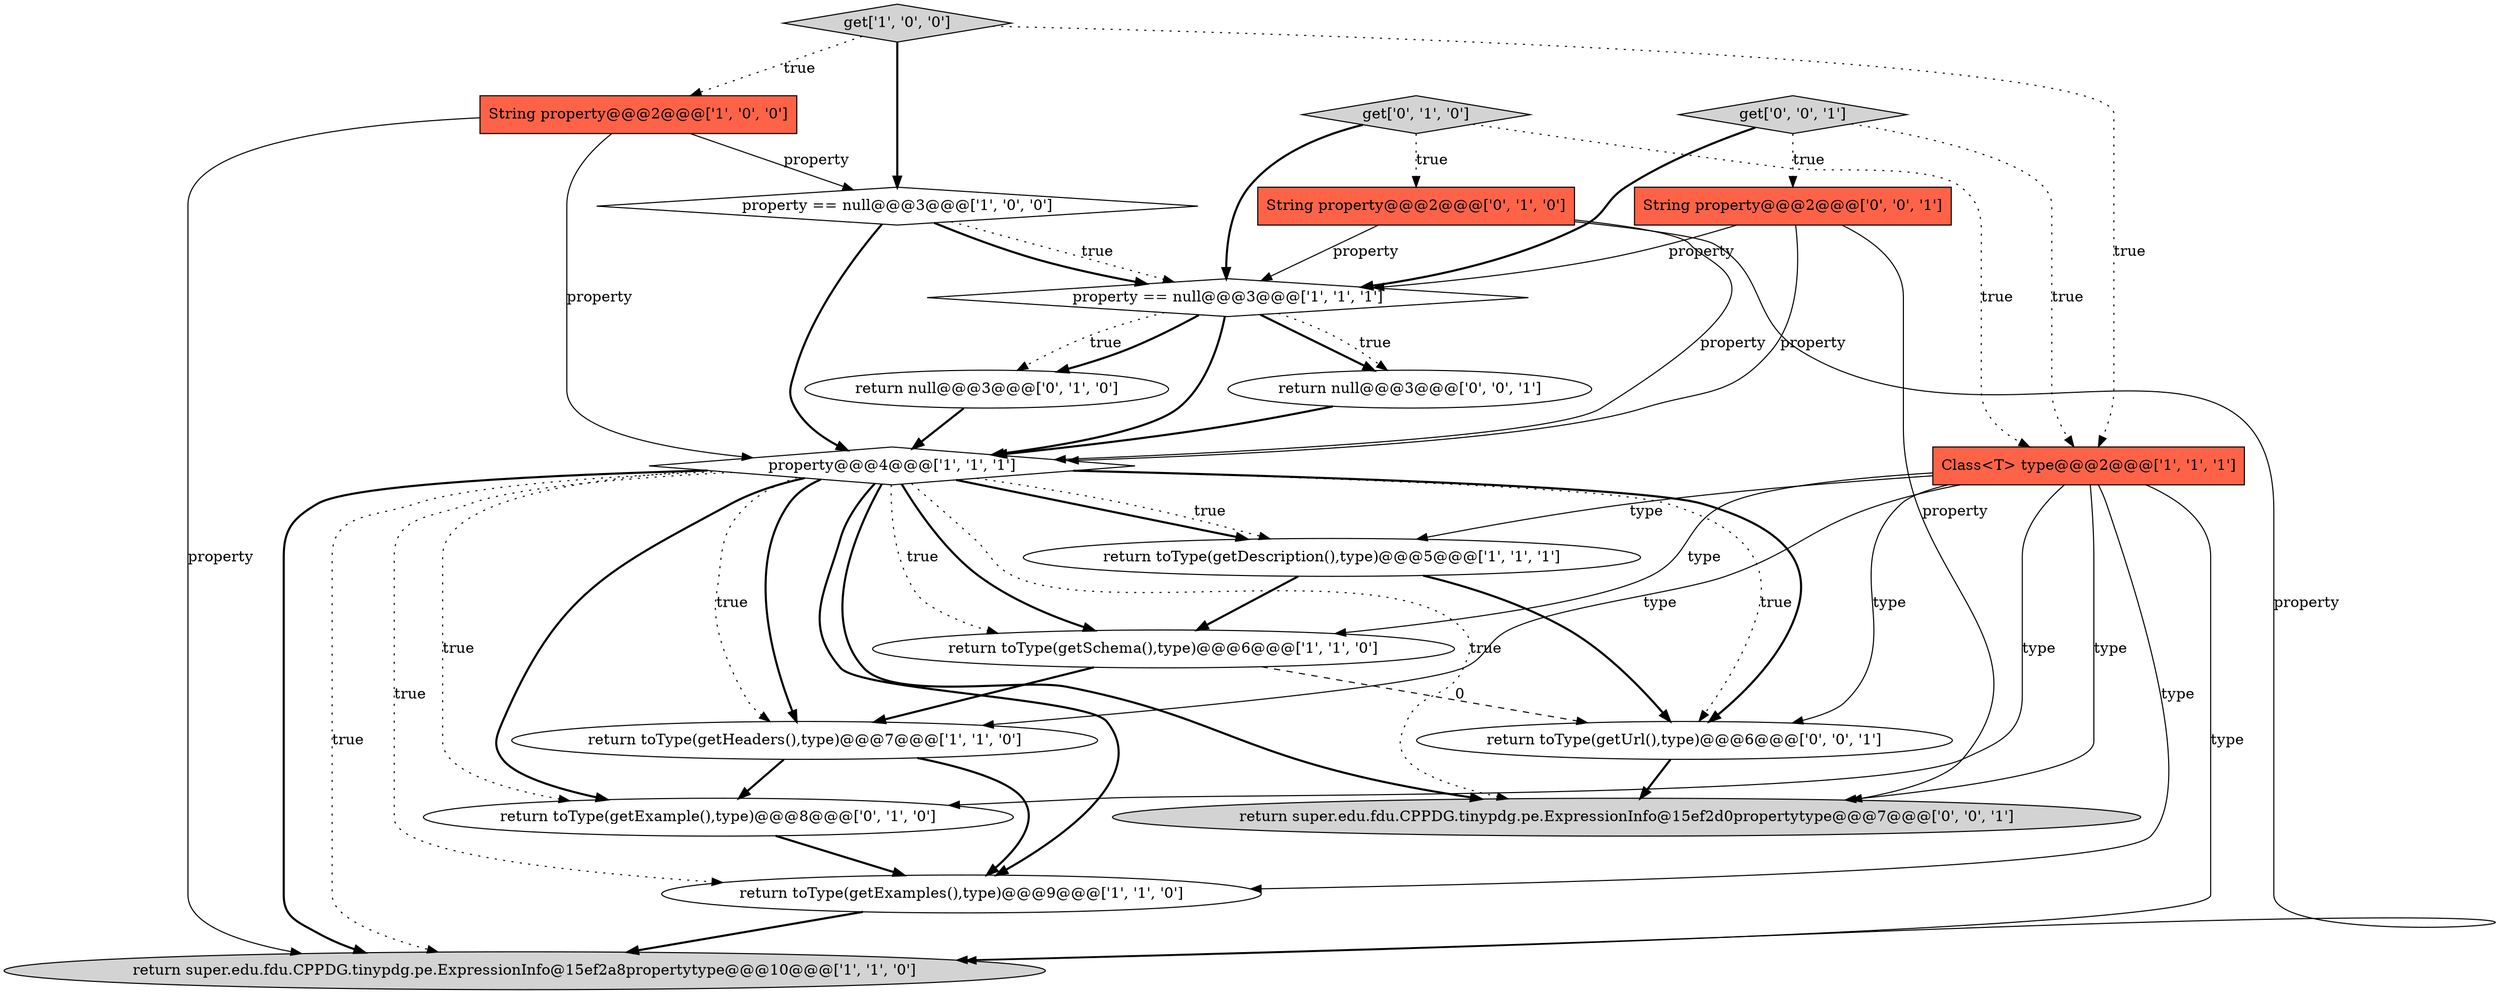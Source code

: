 digraph {
15 [style = filled, label = "get['0', '0', '1']", fillcolor = lightgray, shape = diamond image = "AAA0AAABBB3BBB"];
5 [style = filled, label = "property == null@@@3@@@['1', '0', '0']", fillcolor = white, shape = diamond image = "AAA0AAABBB1BBB"];
4 [style = filled, label = "return toType(getExamples(),type)@@@9@@@['1', '1', '0']", fillcolor = white, shape = ellipse image = "AAA0AAABBB1BBB"];
6 [style = filled, label = "String property@@@2@@@['1', '0', '0']", fillcolor = tomato, shape = box image = "AAA0AAABBB1BBB"];
1 [style = filled, label = "return toType(getSchema(),type)@@@6@@@['1', '1', '0']", fillcolor = white, shape = ellipse image = "AAA0AAABBB1BBB"];
13 [style = filled, label = "return toType(getExample(),type)@@@8@@@['0', '1', '0']", fillcolor = white, shape = ellipse image = "AAA1AAABBB2BBB"];
2 [style = filled, label = "property@@@4@@@['1', '1', '1']", fillcolor = white, shape = diamond image = "AAA0AAABBB1BBB"];
12 [style = filled, label = "return null@@@3@@@['0', '1', '0']", fillcolor = white, shape = ellipse image = "AAA0AAABBB2BBB"];
14 [style = filled, label = "get['0', '1', '0']", fillcolor = lightgray, shape = diamond image = "AAA0AAABBB2BBB"];
18 [style = filled, label = "String property@@@2@@@['0', '0', '1']", fillcolor = tomato, shape = box image = "AAA0AAABBB3BBB"];
9 [style = filled, label = "property == null@@@3@@@['1', '1', '1']", fillcolor = white, shape = diamond image = "AAA0AAABBB1BBB"];
10 [style = filled, label = "get['1', '0', '0']", fillcolor = lightgray, shape = diamond image = "AAA0AAABBB1BBB"];
16 [style = filled, label = "return null@@@3@@@['0', '0', '1']", fillcolor = white, shape = ellipse image = "AAA0AAABBB3BBB"];
17 [style = filled, label = "return toType(getUrl(),type)@@@6@@@['0', '0', '1']", fillcolor = white, shape = ellipse image = "AAA0AAABBB3BBB"];
8 [style = filled, label = "Class<T> type@@@2@@@['1', '1', '1']", fillcolor = tomato, shape = box image = "AAA0AAABBB1BBB"];
3 [style = filled, label = "return toType(getHeaders(),type)@@@7@@@['1', '1', '0']", fillcolor = white, shape = ellipse image = "AAA0AAABBB1BBB"];
7 [style = filled, label = "return toType(getDescription(),type)@@@5@@@['1', '1', '1']", fillcolor = white, shape = ellipse image = "AAA0AAABBB1BBB"];
0 [style = filled, label = "return super.edu.fdu.CPPDG.tinypdg.pe.ExpressionInfo@15ef2a8propertytype@@@10@@@['1', '1', '0']", fillcolor = lightgray, shape = ellipse image = "AAA0AAABBB1BBB"];
11 [style = filled, label = "String property@@@2@@@['0', '1', '0']", fillcolor = tomato, shape = box image = "AAA0AAABBB2BBB"];
19 [style = filled, label = "return super.edu.fdu.CPPDG.tinypdg.pe.ExpressionInfo@15ef2d0propertytype@@@7@@@['0', '0', '1']", fillcolor = lightgray, shape = ellipse image = "AAA0AAABBB3BBB"];
5->2 [style = bold, label=""];
2->17 [style = dotted, label="true"];
8->1 [style = solid, label="type"];
6->5 [style = solid, label="property"];
2->3 [style = dotted, label="true"];
2->4 [style = dotted, label="true"];
2->4 [style = bold, label=""];
13->4 [style = bold, label=""];
15->9 [style = bold, label=""];
2->7 [style = bold, label=""];
8->7 [style = solid, label="type"];
5->9 [style = dotted, label="true"];
2->13 [style = bold, label=""];
12->2 [style = bold, label=""];
9->16 [style = bold, label=""];
17->19 [style = bold, label=""];
15->18 [style = dotted, label="true"];
9->2 [style = bold, label=""];
6->2 [style = solid, label="property"];
18->19 [style = solid, label="property"];
14->8 [style = dotted, label="true"];
18->2 [style = solid, label="property"];
14->9 [style = bold, label=""];
8->13 [style = solid, label="type"];
5->9 [style = bold, label=""];
8->4 [style = solid, label="type"];
3->13 [style = bold, label=""];
2->17 [style = bold, label=""];
2->3 [style = bold, label=""];
16->2 [style = bold, label=""];
11->9 [style = solid, label="property"];
2->1 [style = dotted, label="true"];
11->2 [style = solid, label="property"];
15->8 [style = dotted, label="true"];
11->0 [style = solid, label="property"];
1->3 [style = bold, label=""];
2->19 [style = bold, label=""];
10->8 [style = dotted, label="true"];
2->13 [style = dotted, label="true"];
2->1 [style = bold, label=""];
8->19 [style = solid, label="type"];
18->9 [style = solid, label="property"];
9->16 [style = dotted, label="true"];
7->17 [style = bold, label=""];
10->6 [style = dotted, label="true"];
2->0 [style = bold, label=""];
7->1 [style = bold, label=""];
2->0 [style = dotted, label="true"];
9->12 [style = dotted, label="true"];
14->11 [style = dotted, label="true"];
6->0 [style = solid, label="property"];
4->0 [style = bold, label=""];
1->17 [style = dashed, label="0"];
2->19 [style = dotted, label="true"];
8->17 [style = solid, label="type"];
3->4 [style = bold, label=""];
8->3 [style = solid, label="type"];
10->5 [style = bold, label=""];
2->7 [style = dotted, label="true"];
9->12 [style = bold, label=""];
8->0 [style = solid, label="type"];
}
